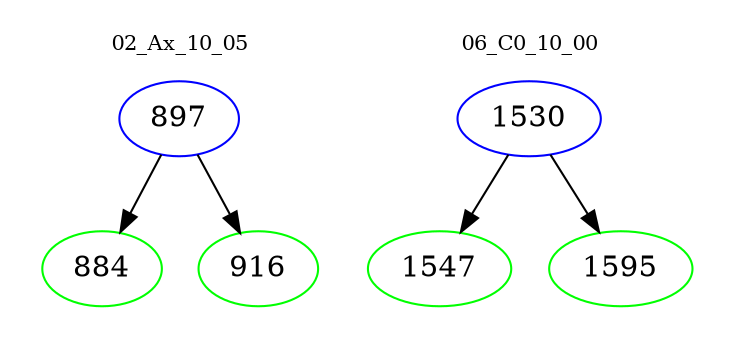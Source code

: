 digraph{
subgraph cluster_0 {
color = white
label = "02_Ax_10_05";
fontsize=10;
T0_897 [label="897", color="blue"]
T0_897 -> T0_884 [color="black"]
T0_884 [label="884", color="green"]
T0_897 -> T0_916 [color="black"]
T0_916 [label="916", color="green"]
}
subgraph cluster_1 {
color = white
label = "06_C0_10_00";
fontsize=10;
T1_1530 [label="1530", color="blue"]
T1_1530 -> T1_1547 [color="black"]
T1_1547 [label="1547", color="green"]
T1_1530 -> T1_1595 [color="black"]
T1_1595 [label="1595", color="green"]
}
}
